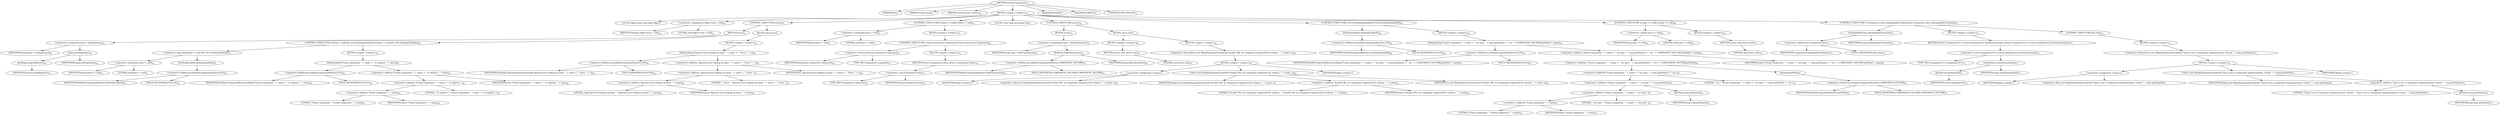 digraph "resolveComponent" {  
"25" [label = <(METHOD,resolveComponent)<SUB>41</SUB>> ]
"26" [label = <(PARAM,this)<SUB>41</SUB>> ]
"27" [label = <(PARAM,String name)<SUB>41</SUB>> ]
"28" [label = <(PARAM,CamelContext context)<SUB>41</SUB>> ]
"29" [label = <(BLOCK,&lt;empty&gt;,&lt;empty&gt;)<SUB>41</SUB>> ]
"30" [label = <(LOCAL,Object bean: java.lang.Object)> ]
"31" [label = <(&lt;operator&gt;.assignment,Object bean = null)<SUB>42</SUB>> ]
"32" [label = <(IDENTIFIER,bean,Object bean = null)<SUB>42</SUB>> ]
"33" [label = <(LITERAL,null,Object bean = null)<SUB>42</SUB>> ]
"34" [label = <(CONTROL_STRUCTURE,try,try)<SUB>43</SUB>> ]
"35" [label = <(BLOCK,try,try)<SUB>43</SUB>> ]
"36" [label = <(&lt;operator&gt;.assignment,bean = lookup(name))<SUB>44</SUB>> ]
"37" [label = <(IDENTIFIER,bean,bean = lookup(name))<SUB>44</SUB>> ]
"38" [label = <(lookup,lookup(name))<SUB>44</SUB>> ]
"39" [label = <(getRegistry,getRegistry())<SUB>44</SUB>> ]
"40" [label = <(IDENTIFIER,context,getRegistry())<SUB>44</SUB>> ]
"41" [label = <(IDENTIFIER,name,lookup(name))<SUB>44</SUB>> ]
"42" [label = <(CONTROL_STRUCTURE,if (bean != null &amp;&amp; LOG.isDebugEnabled()),if (bean != null &amp;&amp; LOG.isDebugEnabled()))<SUB>45</SUB>> ]
"43" [label = <(&lt;operator&gt;.logicalAnd,bean != null &amp;&amp; LOG.isDebugEnabled())<SUB>45</SUB>> ]
"44" [label = <(&lt;operator&gt;.notEquals,bean != null)<SUB>45</SUB>> ]
"45" [label = <(IDENTIFIER,bean,bean != null)<SUB>45</SUB>> ]
"46" [label = <(LITERAL,null,bean != null)<SUB>45</SUB>> ]
"47" [label = <(isDebugEnabled,isDebugEnabled())<SUB>45</SUB>> ]
"48" [label = <(&lt;operator&gt;.fieldAccess,DefaultComponentResolver.LOG)<SUB>45</SUB>> ]
"49" [label = <(IDENTIFIER,DefaultComponentResolver,isDebugEnabled())<SUB>45</SUB>> ]
"50" [label = <(FIELD_IDENTIFIER,LOG,LOG)<SUB>45</SUB>> ]
"51" [label = <(BLOCK,&lt;empty&gt;,&lt;empty&gt;)<SUB>45</SUB>> ]
"52" [label = <(debug,debug(&quot;Found component: &quot; + name + &quot; in registry: &quot; + bean))<SUB>46</SUB>> ]
"53" [label = <(&lt;operator&gt;.fieldAccess,DefaultComponentResolver.LOG)<SUB>46</SUB>> ]
"54" [label = <(IDENTIFIER,DefaultComponentResolver,debug(&quot;Found component: &quot; + name + &quot; in registry: &quot; + bean))<SUB>46</SUB>> ]
"55" [label = <(FIELD_IDENTIFIER,LOG,LOG)<SUB>46</SUB>> ]
"56" [label = <(&lt;operator&gt;.addition,&quot;Found component: &quot; + name + &quot; in registry: &quot; + bean)<SUB>46</SUB>> ]
"57" [label = <(&lt;operator&gt;.addition,&quot;Found component: &quot; + name + &quot; in registry: &quot;)<SUB>46</SUB>> ]
"58" [label = <(&lt;operator&gt;.addition,&quot;Found component: &quot; + name)<SUB>46</SUB>> ]
"59" [label = <(LITERAL,&quot;Found component: &quot;,&quot;Found component: &quot; + name)<SUB>46</SUB>> ]
"60" [label = <(IDENTIFIER,name,&quot;Found component: &quot; + name)<SUB>46</SUB>> ]
"61" [label = <(LITERAL,&quot; in registry: &quot;,&quot;Found component: &quot; + name + &quot; in registry: &quot;)<SUB>46</SUB>> ]
"62" [label = <(IDENTIFIER,bean,&quot;Found component: &quot; + name + &quot; in registry: &quot; + bean)<SUB>46</SUB>> ]
"63" [label = <(BLOCK,catch,catch)> ]
"64" [label = <(BLOCK,&lt;empty&gt;,&lt;empty&gt;)<SUB>48</SUB>> ]
"65" [label = <(debug,debug(&quot;Ignored error looking up bean: &quot; + name + &quot;. Error: &quot; + e))<SUB>49</SUB>> ]
"66" [label = <(&lt;operator&gt;.fieldAccess,DefaultComponentResolver.LOG)<SUB>49</SUB>> ]
"67" [label = <(IDENTIFIER,DefaultComponentResolver,debug(&quot;Ignored error looking up bean: &quot; + name + &quot;. Error: &quot; + e))<SUB>49</SUB>> ]
"68" [label = <(FIELD_IDENTIFIER,LOG,LOG)<SUB>49</SUB>> ]
"69" [label = <(&lt;operator&gt;.addition,&quot;Ignored error looking up bean: &quot; + name + &quot;. Error: &quot; + e)<SUB>49</SUB>> ]
"70" [label = <(&lt;operator&gt;.addition,&quot;Ignored error looking up bean: &quot; + name + &quot;. Error: &quot;)<SUB>49</SUB>> ]
"71" [label = <(&lt;operator&gt;.addition,&quot;Ignored error looking up bean: &quot; + name)<SUB>49</SUB>> ]
"72" [label = <(LITERAL,&quot;Ignored error looking up bean: &quot;,&quot;Ignored error looking up bean: &quot; + name)<SUB>49</SUB>> ]
"73" [label = <(IDENTIFIER,name,&quot;Ignored error looking up bean: &quot; + name)<SUB>49</SUB>> ]
"74" [label = <(LITERAL,&quot;. Error: &quot;,&quot;Ignored error looking up bean: &quot; + name + &quot;. Error: &quot;)<SUB>49</SUB>> ]
"75" [label = <(IDENTIFIER,e,&quot;Ignored error looking up bean: &quot; + name + &quot;. Error: &quot; + e)<SUB>49</SUB>> ]
"76" [label = <(CONTROL_STRUCTURE,if (bean != null),if (bean != null))<SUB>51</SUB>> ]
"77" [label = <(&lt;operator&gt;.notEquals,bean != null)<SUB>51</SUB>> ]
"78" [label = <(IDENTIFIER,bean,bean != null)<SUB>51</SUB>> ]
"79" [label = <(LITERAL,null,bean != null)<SUB>51</SUB>> ]
"80" [label = <(BLOCK,&lt;empty&gt;,&lt;empty&gt;)<SUB>51</SUB>> ]
"81" [label = <(CONTROL_STRUCTURE,if (bean instanceof Component),if (bean instanceof Component))<SUB>52</SUB>> ]
"82" [label = <(&lt;operator&gt;.instanceOf,bean instanceof Component)<SUB>52</SUB>> ]
"83" [label = <(IDENTIFIER,bean,bean instanceof Component)<SUB>52</SUB>> ]
"84" [label = <(TYPE_REF,Component,Component)<SUB>52</SUB>> ]
"85" [label = <(BLOCK,&lt;empty&gt;,&lt;empty&gt;)<SUB>52</SUB>> ]
"86" [label = <(RETURN,return (Component) bean;,return (Component) bean;)<SUB>53</SUB>> ]
"87" [label = <(&lt;operator&gt;.cast,(Component) bean)<SUB>53</SUB>> ]
"88" [label = <(TYPE_REF,Component,Component)<SUB>53</SUB>> ]
"89" [label = <(IDENTIFIER,bean,(Component) bean)<SUB>53</SUB>> ]
"90" [label = <(LOCAL,Class type: java.lang.Class)> ]
"91" [label = <(CONTROL_STRUCTURE,try,try)<SUB>58</SUB>> ]
"92" [label = <(BLOCK,try,try)<SUB>58</SUB>> ]
"93" [label = <(&lt;operator&gt;.assignment,type = findClass(name))<SUB>59</SUB>> ]
"94" [label = <(IDENTIFIER,type,type = findClass(name))<SUB>59</SUB>> ]
"95" [label = <(findClass,findClass(name))<SUB>59</SUB>> ]
"96" [label = <(&lt;operator&gt;.fieldAccess,DefaultComponentResolver.COMPONENT_FACTORY)<SUB>59</SUB>> ]
"97" [label = <(IDENTIFIER,DefaultComponentResolver,findClass(name))<SUB>59</SUB>> ]
"98" [label = <(FIELD_IDENTIFIER,COMPONENT_FACTORY,COMPONENT_FACTORY)<SUB>59</SUB>> ]
"99" [label = <(IDENTIFIER,name,findClass(name))<SUB>59</SUB>> ]
"100" [label = <(BLOCK,catch,catch)> ]
"101" [label = <(BLOCK,&lt;empty&gt;,&lt;empty&gt;)<SUB>60</SUB>> ]
"102" [label = <(RETURN,return null;,return null;)<SUB>61</SUB>> ]
"103" [label = <(LITERAL,null,return null;)<SUB>61</SUB>> ]
"104" [label = <(BLOCK,&lt;empty&gt;,&lt;empty&gt;)<SUB>62</SUB>> ]
"105" [label = <(&lt;operator&gt;.throw,throw new IllegalArgumentException(&quot;Invalid URI, no Component registered for scheme : &quot; + name, e);)<SUB>63</SUB>> ]
"106" [label = <(BLOCK,&lt;empty&gt;,&lt;empty&gt;)<SUB>63</SUB>> ]
"107" [label = <(&lt;operator&gt;.assignment,&lt;empty&gt;)> ]
"108" [label = <(IDENTIFIER,$obj1,&lt;empty&gt;)> ]
"109" [label = <(&lt;operator&gt;.alloc,new IllegalArgumentException(&quot;Invalid URI, no Component registered for scheme : &quot; + name, e))<SUB>63</SUB>> ]
"110" [label = <(&lt;init&gt;,new IllegalArgumentException(&quot;Invalid URI, no Component registered for scheme : &quot; + name, e))<SUB>63</SUB>> ]
"111" [label = <(IDENTIFIER,$obj1,new IllegalArgumentException(&quot;Invalid URI, no Component registered for scheme : &quot; + name, e))> ]
"112" [label = <(&lt;operator&gt;.addition,&quot;Invalid URI, no Component registered for scheme : &quot; + name)<SUB>63</SUB>> ]
"113" [label = <(LITERAL,&quot;Invalid URI, no Component registered for scheme : &quot;,&quot;Invalid URI, no Component registered for scheme : &quot; + name)<SUB>63</SUB>> ]
"114" [label = <(IDENTIFIER,name,&quot;Invalid URI, no Component registered for scheme : &quot; + name)<SUB>64</SUB>> ]
"115" [label = <(IDENTIFIER,e,new IllegalArgumentException(&quot;Invalid URI, no Component registered for scheme : &quot; + name, e))<SUB>64</SUB>> ]
"116" [label = <(IDENTIFIER,$obj1,&lt;empty&gt;)> ]
"117" [label = <(CONTROL_STRUCTURE,if (LOG.isDebugEnabled()),if (LOG.isDebugEnabled()))<SUB>66</SUB>> ]
"118" [label = <(isDebugEnabled,isDebugEnabled())<SUB>66</SUB>> ]
"119" [label = <(&lt;operator&gt;.fieldAccess,DefaultComponentResolver.LOG)<SUB>66</SUB>> ]
"120" [label = <(IDENTIFIER,DefaultComponentResolver,isDebugEnabled())<SUB>66</SUB>> ]
"121" [label = <(FIELD_IDENTIFIER,LOG,LOG)<SUB>66</SUB>> ]
"122" [label = <(BLOCK,&lt;empty&gt;,&lt;empty&gt;)<SUB>66</SUB>> ]
"123" [label = <(debug,debug(&quot;Found component: &quot; + name + &quot; via type: &quot; + type.getName() + &quot; via &quot; + COMPONENT_FACTORY.getPath() + name))<SUB>67</SUB>> ]
"124" [label = <(&lt;operator&gt;.fieldAccess,DefaultComponentResolver.LOG)<SUB>67</SUB>> ]
"125" [label = <(IDENTIFIER,DefaultComponentResolver,debug(&quot;Found component: &quot; + name + &quot; via type: &quot; + type.getName() + &quot; via &quot; + COMPONENT_FACTORY.getPath() + name))<SUB>67</SUB>> ]
"126" [label = <(FIELD_IDENTIFIER,LOG,LOG)<SUB>67</SUB>> ]
"127" [label = <(&lt;operator&gt;.addition,&quot;Found component: &quot; + name + &quot; via type: &quot; + type.getName() + &quot; via &quot; + COMPONENT_FACTORY.getPath() + name)<SUB>67</SUB>> ]
"128" [label = <(&lt;operator&gt;.addition,&quot;Found component: &quot; + name + &quot; via type: &quot; + type.getName() + &quot; via &quot; + COMPONENT_FACTORY.getPath())<SUB>67</SUB>> ]
"129" [label = <(&lt;operator&gt;.addition,&quot;Found component: &quot; + name + &quot; via type: &quot; + type.getName() + &quot; via &quot;)<SUB>67</SUB>> ]
"130" [label = <(&lt;operator&gt;.addition,&quot;Found component: &quot; + name + &quot; via type: &quot; + type.getName())<SUB>67</SUB>> ]
"131" [label = <(&lt;operator&gt;.addition,&quot;Found component: &quot; + name + &quot; via type: &quot;)<SUB>67</SUB>> ]
"132" [label = <(&lt;operator&gt;.addition,&quot;Found component: &quot; + name)<SUB>67</SUB>> ]
"133" [label = <(LITERAL,&quot;Found component: &quot;,&quot;Found component: &quot; + name)<SUB>67</SUB>> ]
"134" [label = <(IDENTIFIER,name,&quot;Found component: &quot; + name)<SUB>67</SUB>> ]
"135" [label = <(LITERAL,&quot; via type: &quot;,&quot;Found component: &quot; + name + &quot; via type: &quot;)<SUB>67</SUB>> ]
"136" [label = <(getName,type.getName())<SUB>67</SUB>> ]
"137" [label = <(IDENTIFIER,type,type.getName())<SUB>67</SUB>> ]
"138" [label = <(LITERAL,&quot; via &quot;,&quot;Found component: &quot; + name + &quot; via type: &quot; + type.getName() + &quot; via &quot;)<SUB>67</SUB>> ]
"139" [label = <(getPath,getPath())<SUB>67</SUB>> ]
"140" [label = <(&lt;operator&gt;.fieldAccess,DefaultComponentResolver.COMPONENT_FACTORY)<SUB>67</SUB>> ]
"141" [label = <(IDENTIFIER,DefaultComponentResolver,getPath())<SUB>67</SUB>> ]
"142" [label = <(FIELD_IDENTIFIER,COMPONENT_FACTORY,COMPONENT_FACTORY)<SUB>67</SUB>> ]
"143" [label = <(IDENTIFIER,name,&quot;Found component: &quot; + name + &quot; via type: &quot; + type.getName() + &quot; via &quot; + COMPONENT_FACTORY.getPath() + name)<SUB>67</SUB>> ]
"144" [label = <(CONTROL_STRUCTURE,if (type == null),if (type == null))<SUB>69</SUB>> ]
"145" [label = <(&lt;operator&gt;.equals,type == null)<SUB>69</SUB>> ]
"146" [label = <(IDENTIFIER,type,type == null)<SUB>69</SUB>> ]
"147" [label = <(LITERAL,null,type == null)<SUB>69</SUB>> ]
"148" [label = <(BLOCK,&lt;empty&gt;,&lt;empty&gt;)<SUB>69</SUB>> ]
"149" [label = <(RETURN,return null;,return null;)<SUB>70</SUB>> ]
"150" [label = <(LITERAL,null,return null;)<SUB>70</SUB>> ]
"151" [label = <(CONTROL_STRUCTURE,if (Component.class.isAssignableFrom(type)),if (Component.class.isAssignableFrom(type)))<SUB>72</SUB>> ]
"152" [label = <(isAssignableFrom,isAssignableFrom(type))<SUB>72</SUB>> ]
"153" [label = <(&lt;operator&gt;.fieldAccess,Component.class)<SUB>72</SUB>> ]
"154" [label = <(IDENTIFIER,Component,isAssignableFrom(type))<SUB>72</SUB>> ]
"155" [label = <(FIELD_IDENTIFIER,class,class)<SUB>72</SUB>> ]
"156" [label = <(IDENTIFIER,type,isAssignableFrom(type))<SUB>72</SUB>> ]
"157" [label = <(BLOCK,&lt;empty&gt;,&lt;empty&gt;)<SUB>72</SUB>> ]
"158" [label = <(RETURN,return (Component&lt;E&gt;) context.getInjector().newInstance(type);,return (Component&lt;E&gt;) context.getInjector().newInstance(type);)<SUB>73</SUB>> ]
"159" [label = <(&lt;operator&gt;.cast,(Component&lt;E&gt;) context.getInjector().newInstance(type))<SUB>73</SUB>> ]
"160" [label = <(TYPE_REF,Component&lt;E&gt;,Component&lt;E&gt;)<SUB>73</SUB>> ]
"161" [label = <(newInstance,newInstance(type))<SUB>73</SUB>> ]
"162" [label = <(getInjector,getInjector())<SUB>73</SUB>> ]
"163" [label = <(IDENTIFIER,context,getInjector())<SUB>73</SUB>> ]
"164" [label = <(IDENTIFIER,type,newInstance(type))<SUB>73</SUB>> ]
"165" [label = <(CONTROL_STRUCTURE,else,else)<SUB>74</SUB>> ]
"166" [label = <(BLOCK,&lt;empty&gt;,&lt;empty&gt;)<SUB>74</SUB>> ]
"167" [label = <(&lt;operator&gt;.throw,throw new IllegalArgumentException(&quot;Type is not a Component implementation. Found: &quot; + type.getName());)<SUB>75</SUB>> ]
"168" [label = <(BLOCK,&lt;empty&gt;,&lt;empty&gt;)<SUB>75</SUB>> ]
"169" [label = <(&lt;operator&gt;.assignment,&lt;empty&gt;)> ]
"170" [label = <(IDENTIFIER,$obj2,&lt;empty&gt;)> ]
"171" [label = <(&lt;operator&gt;.alloc,new IllegalArgumentException(&quot;Type is not a Component implementation. Found: &quot; + type.getName()))<SUB>75</SUB>> ]
"172" [label = <(&lt;init&gt;,new IllegalArgumentException(&quot;Type is not a Component implementation. Found: &quot; + type.getName()))<SUB>75</SUB>> ]
"173" [label = <(IDENTIFIER,$obj2,new IllegalArgumentException(&quot;Type is not a Component implementation. Found: &quot; + type.getName()))> ]
"174" [label = <(&lt;operator&gt;.addition,&quot;Type is not a Component implementation. Found: &quot; + type.getName())<SUB>75</SUB>> ]
"175" [label = <(LITERAL,&quot;Type is not a Component implementation. Found: &quot;,&quot;Type is not a Component implementation. Found: &quot; + type.getName())<SUB>75</SUB>> ]
"176" [label = <(getName,type.getName())<SUB>76</SUB>> ]
"177" [label = <(IDENTIFIER,type,type.getName())<SUB>76</SUB>> ]
"178" [label = <(IDENTIFIER,$obj2,&lt;empty&gt;)> ]
"179" [label = <(MODIFIER,PUBLIC)> ]
"180" [label = <(MODIFIER,VIRTUAL)> ]
"181" [label = <(METHOD_RETURN,ANY)<SUB>41</SUB>> ]
  "25" -> "26" 
  "25" -> "27" 
  "25" -> "28" 
  "25" -> "29" 
  "25" -> "179" 
  "25" -> "180" 
  "25" -> "181" 
  "29" -> "30" 
  "29" -> "31" 
  "29" -> "34" 
  "29" -> "76" 
  "29" -> "90" 
  "29" -> "91" 
  "29" -> "117" 
  "29" -> "144" 
  "29" -> "151" 
  "31" -> "32" 
  "31" -> "33" 
  "34" -> "35" 
  "34" -> "63" 
  "35" -> "36" 
  "35" -> "42" 
  "36" -> "37" 
  "36" -> "38" 
  "38" -> "39" 
  "38" -> "41" 
  "39" -> "40" 
  "42" -> "43" 
  "42" -> "51" 
  "43" -> "44" 
  "43" -> "47" 
  "44" -> "45" 
  "44" -> "46" 
  "47" -> "48" 
  "48" -> "49" 
  "48" -> "50" 
  "51" -> "52" 
  "52" -> "53" 
  "52" -> "56" 
  "53" -> "54" 
  "53" -> "55" 
  "56" -> "57" 
  "56" -> "62" 
  "57" -> "58" 
  "57" -> "61" 
  "58" -> "59" 
  "58" -> "60" 
  "63" -> "64" 
  "64" -> "65" 
  "65" -> "66" 
  "65" -> "69" 
  "66" -> "67" 
  "66" -> "68" 
  "69" -> "70" 
  "69" -> "75" 
  "70" -> "71" 
  "70" -> "74" 
  "71" -> "72" 
  "71" -> "73" 
  "76" -> "77" 
  "76" -> "80" 
  "77" -> "78" 
  "77" -> "79" 
  "80" -> "81" 
  "81" -> "82" 
  "81" -> "85" 
  "82" -> "83" 
  "82" -> "84" 
  "85" -> "86" 
  "86" -> "87" 
  "87" -> "88" 
  "87" -> "89" 
  "91" -> "92" 
  "91" -> "100" 
  "92" -> "93" 
  "93" -> "94" 
  "93" -> "95" 
  "95" -> "96" 
  "95" -> "99" 
  "96" -> "97" 
  "96" -> "98" 
  "100" -> "101" 
  "100" -> "104" 
  "101" -> "102" 
  "102" -> "103" 
  "104" -> "105" 
  "105" -> "106" 
  "106" -> "107" 
  "106" -> "110" 
  "106" -> "116" 
  "107" -> "108" 
  "107" -> "109" 
  "110" -> "111" 
  "110" -> "112" 
  "110" -> "115" 
  "112" -> "113" 
  "112" -> "114" 
  "117" -> "118" 
  "117" -> "122" 
  "118" -> "119" 
  "119" -> "120" 
  "119" -> "121" 
  "122" -> "123" 
  "123" -> "124" 
  "123" -> "127" 
  "124" -> "125" 
  "124" -> "126" 
  "127" -> "128" 
  "127" -> "143" 
  "128" -> "129" 
  "128" -> "139" 
  "129" -> "130" 
  "129" -> "138" 
  "130" -> "131" 
  "130" -> "136" 
  "131" -> "132" 
  "131" -> "135" 
  "132" -> "133" 
  "132" -> "134" 
  "136" -> "137" 
  "139" -> "140" 
  "140" -> "141" 
  "140" -> "142" 
  "144" -> "145" 
  "144" -> "148" 
  "145" -> "146" 
  "145" -> "147" 
  "148" -> "149" 
  "149" -> "150" 
  "151" -> "152" 
  "151" -> "157" 
  "151" -> "165" 
  "152" -> "153" 
  "152" -> "156" 
  "153" -> "154" 
  "153" -> "155" 
  "157" -> "158" 
  "158" -> "159" 
  "159" -> "160" 
  "159" -> "161" 
  "161" -> "162" 
  "161" -> "164" 
  "162" -> "163" 
  "165" -> "166" 
  "166" -> "167" 
  "167" -> "168" 
  "168" -> "169" 
  "168" -> "172" 
  "168" -> "178" 
  "169" -> "170" 
  "169" -> "171" 
  "172" -> "173" 
  "172" -> "174" 
  "174" -> "175" 
  "174" -> "176" 
  "176" -> "177" 
}
